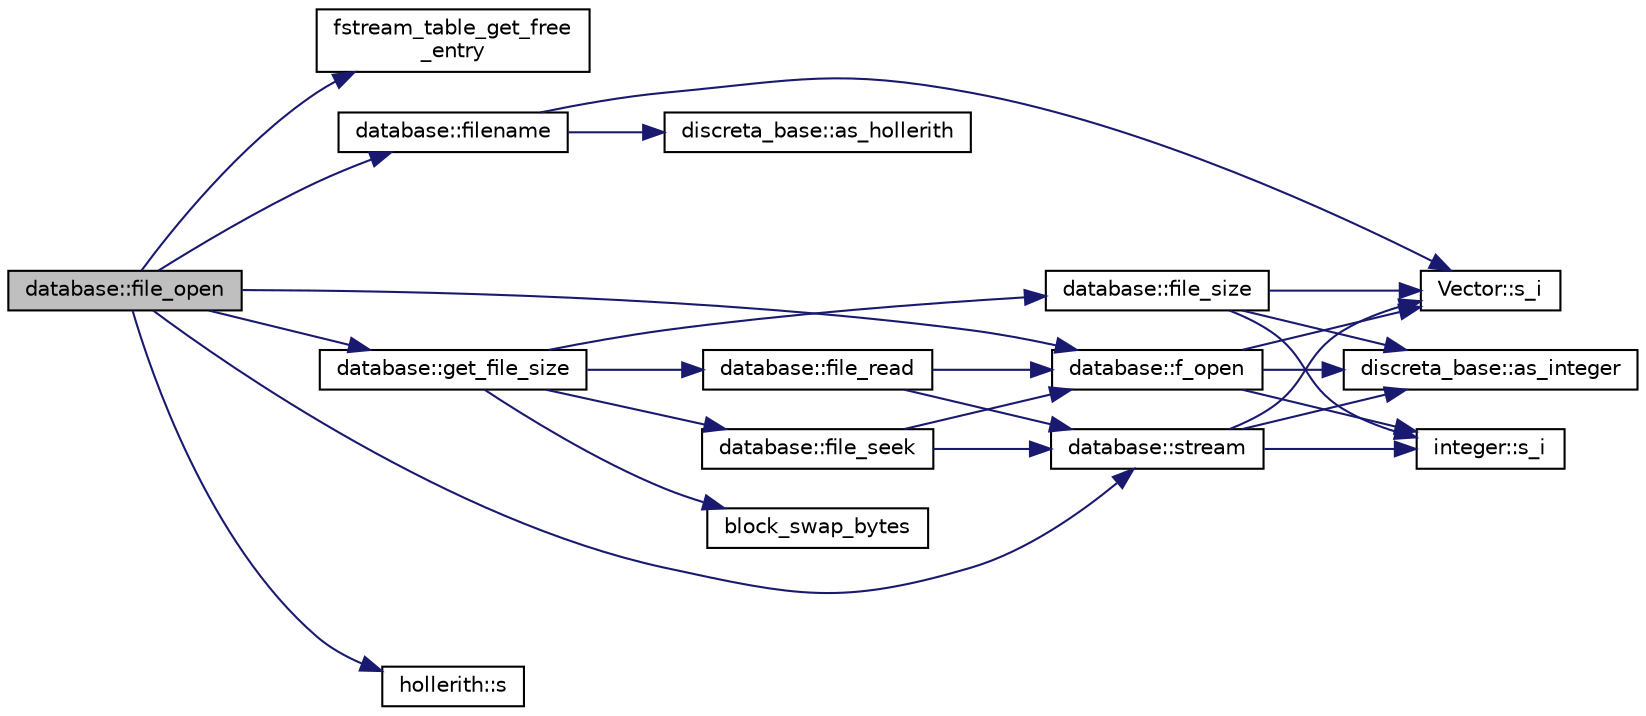 digraph "database::file_open"
{
  edge [fontname="Helvetica",fontsize="10",labelfontname="Helvetica",labelfontsize="10"];
  node [fontname="Helvetica",fontsize="10",shape=record];
  rankdir="LR";
  Node1039 [label="database::file_open",height=0.2,width=0.4,color="black", fillcolor="grey75", style="filled", fontcolor="black"];
  Node1039 -> Node1040 [color="midnightblue",fontsize="10",style="solid",fontname="Helvetica"];
  Node1040 [label="fstream_table_get_free\l_entry",height=0.2,width=0.4,color="black", fillcolor="white", style="filled",URL="$d8/d5a/btree_8_c.html#abcbcbf20417d165bbdd434e9457d7d56"];
  Node1039 -> Node1041 [color="midnightblue",fontsize="10",style="solid",fontname="Helvetica"];
  Node1041 [label="database::filename",height=0.2,width=0.4,color="black", fillcolor="white", style="filled",URL="$db/d72/classdatabase.html#a0d239d767658aca51abbea00148b8b2f"];
  Node1041 -> Node1042 [color="midnightblue",fontsize="10",style="solid",fontname="Helvetica"];
  Node1042 [label="Vector::s_i",height=0.2,width=0.4,color="black", fillcolor="white", style="filled",URL="$d5/db2/class_vector.html#a1c4fe1752523df8119f70dd550244871"];
  Node1041 -> Node1043 [color="midnightblue",fontsize="10",style="solid",fontname="Helvetica"];
  Node1043 [label="discreta_base::as_hollerith",height=0.2,width=0.4,color="black", fillcolor="white", style="filled",URL="$d7/d71/classdiscreta__base.html#a3e66f82711f314710107e2f29e589690"];
  Node1039 -> Node1044 [color="midnightblue",fontsize="10",style="solid",fontname="Helvetica"];
  Node1044 [label="database::stream",height=0.2,width=0.4,color="black", fillcolor="white", style="filled",URL="$db/d72/classdatabase.html#a8b91f87e7cd92b8207cbc48edde9d69e"];
  Node1044 -> Node1042 [color="midnightblue",fontsize="10",style="solid",fontname="Helvetica"];
  Node1044 -> Node1045 [color="midnightblue",fontsize="10",style="solid",fontname="Helvetica"];
  Node1045 [label="discreta_base::as_integer",height=0.2,width=0.4,color="black", fillcolor="white", style="filled",URL="$d7/d71/classdiscreta__base.html#a00d7691eaf874fd283d942692fe8dd26"];
  Node1044 -> Node1046 [color="midnightblue",fontsize="10",style="solid",fontname="Helvetica"];
  Node1046 [label="integer::s_i",height=0.2,width=0.4,color="black", fillcolor="white", style="filled",URL="$d0/de5/classinteger.html#adf28e9f94d4c844adaa950deeb80b904"];
  Node1039 -> Node1047 [color="midnightblue",fontsize="10",style="solid",fontname="Helvetica"];
  Node1047 [label="database::f_open",height=0.2,width=0.4,color="black", fillcolor="white", style="filled",URL="$db/d72/classdatabase.html#a2cac52c70b09d1a6771bddab2220b3e7"];
  Node1047 -> Node1042 [color="midnightblue",fontsize="10",style="solid",fontname="Helvetica"];
  Node1047 -> Node1045 [color="midnightblue",fontsize="10",style="solid",fontname="Helvetica"];
  Node1047 -> Node1046 [color="midnightblue",fontsize="10",style="solid",fontname="Helvetica"];
  Node1039 -> Node1048 [color="midnightblue",fontsize="10",style="solid",fontname="Helvetica"];
  Node1048 [label="database::get_file_size",height=0.2,width=0.4,color="black", fillcolor="white", style="filled",URL="$db/d72/classdatabase.html#a3f59b9585dfaa4c0f45c00388a128aaf"];
  Node1048 -> Node1049 [color="midnightblue",fontsize="10",style="solid",fontname="Helvetica"];
  Node1049 [label="database::file_seek",height=0.2,width=0.4,color="black", fillcolor="white", style="filled",URL="$db/d72/classdatabase.html#a67ff377651f4ac089241ebff60e17ed6"];
  Node1049 -> Node1047 [color="midnightblue",fontsize="10",style="solid",fontname="Helvetica"];
  Node1049 -> Node1044 [color="midnightblue",fontsize="10",style="solid",fontname="Helvetica"];
  Node1048 -> Node1050 [color="midnightblue",fontsize="10",style="solid",fontname="Helvetica"];
  Node1050 [label="database::file_read",height=0.2,width=0.4,color="black", fillcolor="white", style="filled",URL="$db/d72/classdatabase.html#ac743549af82d694be57c5a120987ed37"];
  Node1050 -> Node1047 [color="midnightblue",fontsize="10",style="solid",fontname="Helvetica"];
  Node1050 -> Node1044 [color="midnightblue",fontsize="10",style="solid",fontname="Helvetica"];
  Node1048 -> Node1051 [color="midnightblue",fontsize="10",style="solid",fontname="Helvetica"];
  Node1051 [label="block_swap_bytes",height=0.2,width=0.4,color="black", fillcolor="white", style="filled",URL="$d5/db4/io__and__os_8h.html#a55c0738dadea7a508621f4af1e9ff8f3"];
  Node1048 -> Node1052 [color="midnightblue",fontsize="10",style="solid",fontname="Helvetica"];
  Node1052 [label="database::file_size",height=0.2,width=0.4,color="black", fillcolor="white", style="filled",URL="$db/d72/classdatabase.html#a8547ac1fa93cdcd8ec464cac1ec24c5d"];
  Node1052 -> Node1042 [color="midnightblue",fontsize="10",style="solid",fontname="Helvetica"];
  Node1052 -> Node1045 [color="midnightblue",fontsize="10",style="solid",fontname="Helvetica"];
  Node1052 -> Node1046 [color="midnightblue",fontsize="10",style="solid",fontname="Helvetica"];
  Node1039 -> Node1053 [color="midnightblue",fontsize="10",style="solid",fontname="Helvetica"];
  Node1053 [label="hollerith::s",height=0.2,width=0.4,color="black", fillcolor="white", style="filled",URL="$d8/d99/classhollerith.html#af61fce2d06f211b25fe3838e4dfee77a"];
}
